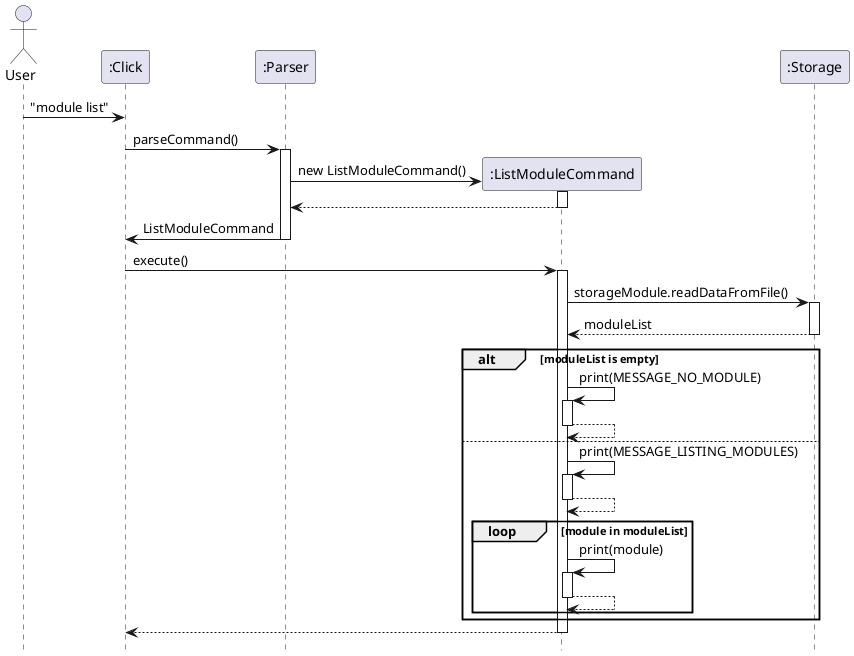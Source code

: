 

@startuml
hide footbox
Actor User
User -> ":Click" : "module list"
participant ":Click"
":Click" -> ":Parser" : parseCommand()
participant ":Parser"
activate ":Parser"
create ":ListModuleCommand"
":Parser" -> ":ListModuleCommand" : new ListModuleCommand()
activate ":ListModuleCommand"
return
deactivate ":ListModuleCommand"
":Parser" -> ":Click" : ListModuleCommand
deactivate ":Parser"
":Click" -> ":ListModuleCommand" : execute()
activate ":ListModuleCommand"
":ListModuleCommand" -> ":Storage" : storageModule.readDataFromFile()
activate ":Storage"
return moduleList

alt moduleList is empty
    ":ListModuleCommand" -> ":ListModuleCommand" : print(MESSAGE_NO_MODULE)
    activate ":ListModuleCommand"
    return
else
    ":ListModuleCommand" -> ":ListModuleCommand" : print(MESSAGE_LISTING_MODULES)
    activate ":ListModuleCommand"
    return
    loop module in moduleList
        ":ListModuleCommand" -> ":ListModuleCommand" : print(module)
        activate ":ListModuleCommand"
        return
    end
end
":ListModuleCommand" --> ":Click"
deactivate ":ListModuleCommand"
@enduml